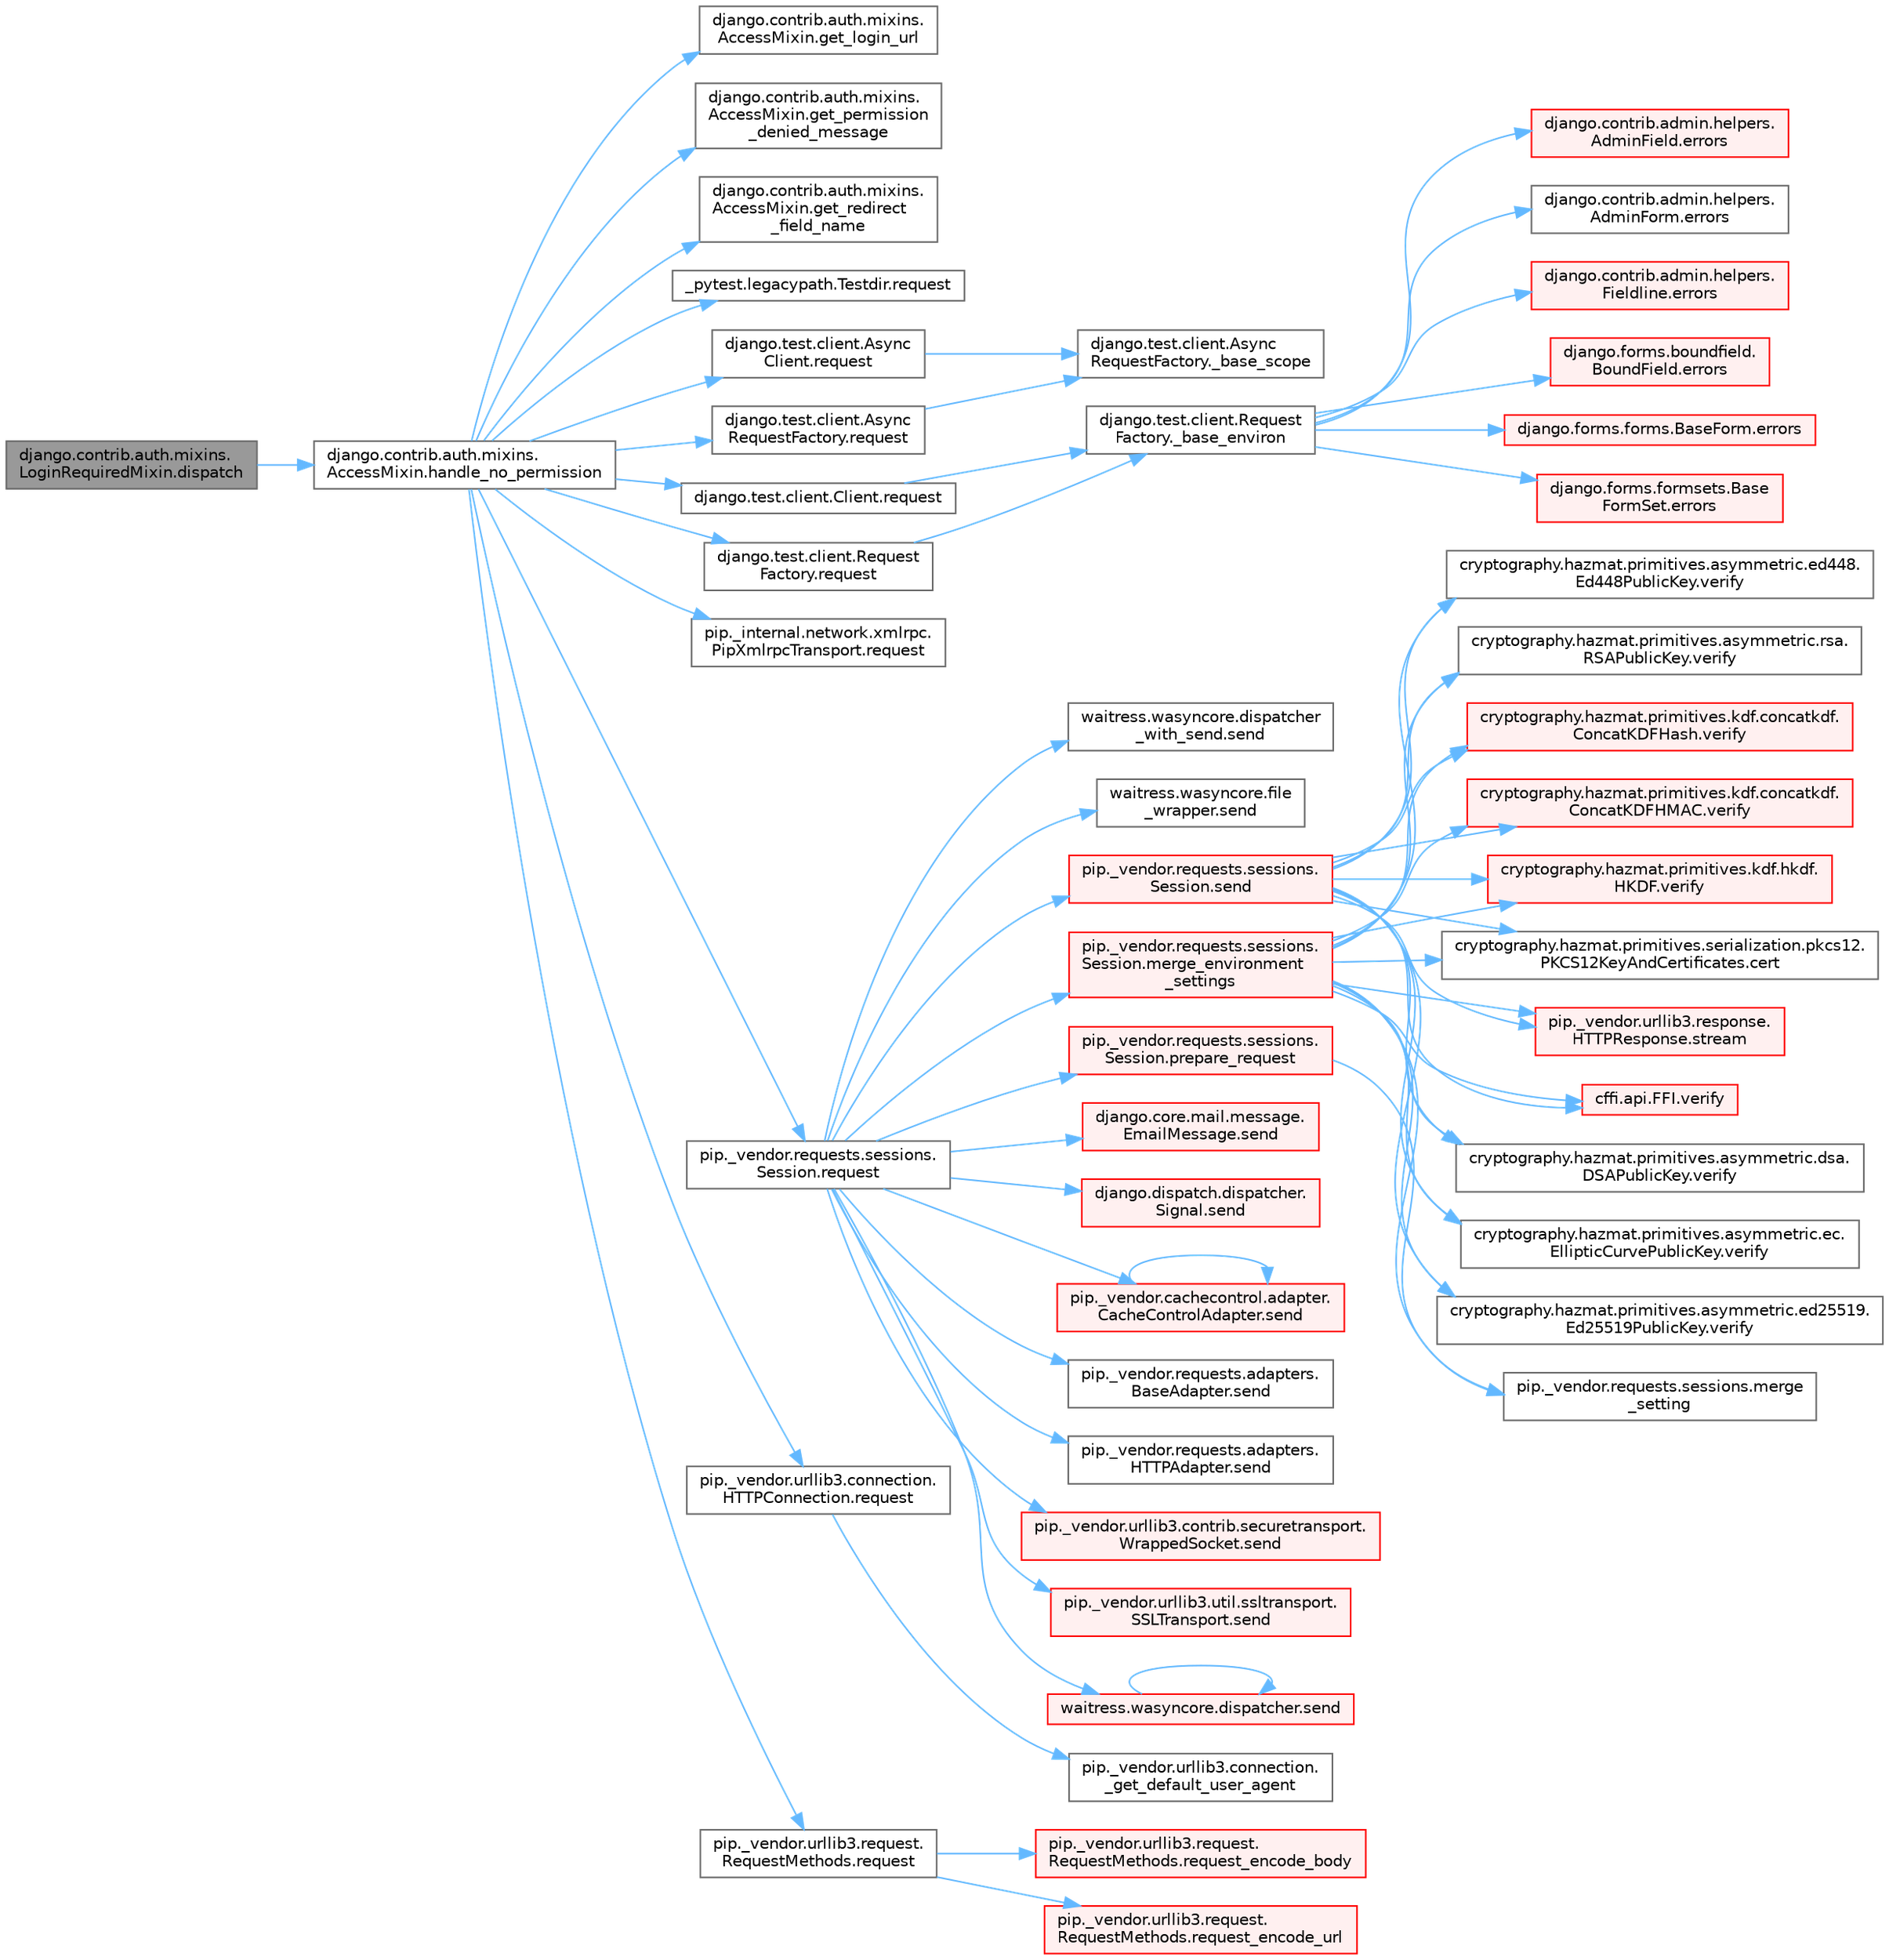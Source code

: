 digraph "django.contrib.auth.mixins.LoginRequiredMixin.dispatch"
{
 // LATEX_PDF_SIZE
  bgcolor="transparent";
  edge [fontname=Helvetica,fontsize=10,labelfontname=Helvetica,labelfontsize=10];
  node [fontname=Helvetica,fontsize=10,shape=box,height=0.2,width=0.4];
  rankdir="LR";
  Node1 [id="Node000001",label="django.contrib.auth.mixins.\lLoginRequiredMixin.dispatch",height=0.2,width=0.4,color="gray40", fillcolor="grey60", style="filled", fontcolor="black",tooltip=" "];
  Node1 -> Node2 [id="edge1_Node000001_Node000002",color="steelblue1",style="solid",tooltip=" "];
  Node2 [id="Node000002",label="django.contrib.auth.mixins.\lAccessMixin.handle_no_permission",height=0.2,width=0.4,color="grey40", fillcolor="white", style="filled",URL="$classdjango_1_1contrib_1_1auth_1_1mixins_1_1_access_mixin.html#a3055bb05f7686a8b459fdf6d6b2866b0",tooltip=" "];
  Node2 -> Node3 [id="edge2_Node000002_Node000003",color="steelblue1",style="solid",tooltip=" "];
  Node3 [id="Node000003",label="django.contrib.auth.mixins.\lAccessMixin.get_login_url",height=0.2,width=0.4,color="grey40", fillcolor="white", style="filled",URL="$classdjango_1_1contrib_1_1auth_1_1mixins_1_1_access_mixin.html#aacb577fff1235a37257f792dc556dfae",tooltip=" "];
  Node2 -> Node4 [id="edge3_Node000002_Node000004",color="steelblue1",style="solid",tooltip=" "];
  Node4 [id="Node000004",label="django.contrib.auth.mixins.\lAccessMixin.get_permission\l_denied_message",height=0.2,width=0.4,color="grey40", fillcolor="white", style="filled",URL="$classdjango_1_1contrib_1_1auth_1_1mixins_1_1_access_mixin.html#a5e86754a9daa01c1276bfcf703c6c439",tooltip=" "];
  Node2 -> Node5 [id="edge4_Node000002_Node000005",color="steelblue1",style="solid",tooltip=" "];
  Node5 [id="Node000005",label="django.contrib.auth.mixins.\lAccessMixin.get_redirect\l_field_name",height=0.2,width=0.4,color="grey40", fillcolor="white", style="filled",URL="$classdjango_1_1contrib_1_1auth_1_1mixins_1_1_access_mixin.html#aa01facf2d268bb3eb25a4fcd34ca29fc",tooltip=" "];
  Node2 -> Node6 [id="edge5_Node000002_Node000006",color="steelblue1",style="solid",tooltip=" "];
  Node6 [id="Node000006",label="_pytest.legacypath.Testdir.request",height=0.2,width=0.4,color="grey40", fillcolor="white", style="filled",URL="$class__pytest_1_1legacypath_1_1_testdir.html#a0e10c900efcd764da85254119e4d64c4",tooltip=" "];
  Node2 -> Node7 [id="edge6_Node000002_Node000007",color="steelblue1",style="solid",tooltip=" "];
  Node7 [id="Node000007",label="django.test.client.Async\lClient.request",height=0.2,width=0.4,color="grey40", fillcolor="white", style="filled",URL="$classdjango_1_1test_1_1client_1_1_async_client.html#a891cc2f6b81dcf3583bbbde8d21a713a",tooltip=" "];
  Node7 -> Node8 [id="edge7_Node000007_Node000008",color="steelblue1",style="solid",tooltip=" "];
  Node8 [id="Node000008",label="django.test.client.Async\lRequestFactory._base_scope",height=0.2,width=0.4,color="grey40", fillcolor="white", style="filled",URL="$classdjango_1_1test_1_1client_1_1_async_request_factory.html#a0e43cc21668d0a42c46524d5116d8654",tooltip=" "];
  Node2 -> Node9 [id="edge8_Node000002_Node000009",color="steelblue1",style="solid",tooltip=" "];
  Node9 [id="Node000009",label="django.test.client.Async\lRequestFactory.request",height=0.2,width=0.4,color="grey40", fillcolor="white", style="filled",URL="$classdjango_1_1test_1_1client_1_1_async_request_factory.html#aab026845547a4c2d9203b8710b90f6cd",tooltip=" "];
  Node9 -> Node8 [id="edge9_Node000009_Node000008",color="steelblue1",style="solid",tooltip=" "];
  Node2 -> Node10 [id="edge10_Node000002_Node000010",color="steelblue1",style="solid",tooltip=" "];
  Node10 [id="Node000010",label="django.test.client.Client.request",height=0.2,width=0.4,color="grey40", fillcolor="white", style="filled",URL="$classdjango_1_1test_1_1client_1_1_client.html#a2f51c5251142ab6503937051936e33fa",tooltip=" "];
  Node10 -> Node11 [id="edge11_Node000010_Node000011",color="steelblue1",style="solid",tooltip=" "];
  Node11 [id="Node000011",label="django.test.client.Request\lFactory._base_environ",height=0.2,width=0.4,color="grey40", fillcolor="white", style="filled",URL="$classdjango_1_1test_1_1client_1_1_request_factory.html#ab650654b992f4e9fc9e30bd0442973c1",tooltip=" "];
  Node11 -> Node12 [id="edge12_Node000011_Node000012",color="steelblue1",style="solid",tooltip=" "];
  Node12 [id="Node000012",label="django.contrib.admin.helpers.\lAdminField.errors",height=0.2,width=0.4,color="red", fillcolor="#FFF0F0", style="filled",URL="$classdjango_1_1contrib_1_1admin_1_1helpers_1_1_admin_field.html#a2ed7041739e06b7ebeb076401379c675",tooltip=" "];
  Node11 -> Node1824 [id="edge13_Node000011_Node001824",color="steelblue1",style="solid",tooltip=" "];
  Node1824 [id="Node001824",label="django.contrib.admin.helpers.\lAdminForm.errors",height=0.2,width=0.4,color="grey40", fillcolor="white", style="filled",URL="$classdjango_1_1contrib_1_1admin_1_1helpers_1_1_admin_form.html#a3ccc9540a232de721c24f95c26a2b34a",tooltip=" "];
  Node11 -> Node1825 [id="edge14_Node000011_Node001825",color="steelblue1",style="solid",tooltip=" "];
  Node1825 [id="Node001825",label="django.contrib.admin.helpers.\lFieldline.errors",height=0.2,width=0.4,color="red", fillcolor="#FFF0F0", style="filled",URL="$classdjango_1_1contrib_1_1admin_1_1helpers_1_1_fieldline.html#ac0094313ce4b91212414f914a381499d",tooltip=" "];
  Node11 -> Node1826 [id="edge15_Node000011_Node001826",color="steelblue1",style="solid",tooltip=" "];
  Node1826 [id="Node001826",label="django.forms.boundfield.\lBoundField.errors",height=0.2,width=0.4,color="red", fillcolor="#FFF0F0", style="filled",URL="$classdjango_1_1forms_1_1boundfield_1_1_bound_field.html#a47569da22ccdcdd1bb15a2506a0a5f6e",tooltip=" "];
  Node11 -> Node1827 [id="edge16_Node000011_Node001827",color="steelblue1",style="solid",tooltip=" "];
  Node1827 [id="Node001827",label="django.forms.forms.BaseForm.errors",height=0.2,width=0.4,color="red", fillcolor="#FFF0F0", style="filled",URL="$classdjango_1_1forms_1_1forms_1_1_base_form.html#aca47cb75eb6c321d1c429b33eca94d49",tooltip=" "];
  Node11 -> Node1912 [id="edge17_Node000011_Node001912",color="steelblue1",style="solid",tooltip=" "];
  Node1912 [id="Node001912",label="django.forms.formsets.Base\lFormSet.errors",height=0.2,width=0.4,color="red", fillcolor="#FFF0F0", style="filled",URL="$classdjango_1_1forms_1_1formsets_1_1_base_form_set.html#a9e249e2240c3ae2775249e3d3da42020",tooltip=" "];
  Node2 -> Node473 [id="edge18_Node000002_Node000473",color="steelblue1",style="solid",tooltip=" "];
  Node473 [id="Node000473",label="django.test.client.Request\lFactory.request",height=0.2,width=0.4,color="grey40", fillcolor="white", style="filled",URL="$classdjango_1_1test_1_1client_1_1_request_factory.html#adae411ab0df6839c5364b647e4dc63ad",tooltip=" "];
  Node473 -> Node11 [id="edge19_Node000473_Node000011",color="steelblue1",style="solid",tooltip=" "];
  Node2 -> Node474 [id="edge20_Node000002_Node000474",color="steelblue1",style="solid",tooltip=" "];
  Node474 [id="Node000474",label="pip._internal.network.xmlrpc.\lPipXmlrpcTransport.request",height=0.2,width=0.4,color="grey40", fillcolor="white", style="filled",URL="$classpip_1_1__internal_1_1network_1_1xmlrpc_1_1_pip_xmlrpc_transport.html#a91d1ed180fbf8bcc25f6747a72614c5f",tooltip=" "];
  Node2 -> Node475 [id="edge21_Node000002_Node000475",color="steelblue1",style="solid",tooltip=" "];
  Node475 [id="Node000475",label="pip._vendor.requests.sessions.\lSession.request",height=0.2,width=0.4,color="grey40", fillcolor="white", style="filled",URL="$classpip_1_1__vendor_1_1requests_1_1sessions_1_1_session.html#a3dddfa16e93faa1a1a553936d913482b",tooltip=" "];
  Node475 -> Node476 [id="edge22_Node000475_Node000476",color="steelblue1",style="solid",tooltip=" "];
  Node476 [id="Node000476",label="pip._vendor.requests.sessions.\lSession.merge_environment\l_settings",height=0.2,width=0.4,color="red", fillcolor="#FFF0F0", style="filled",URL="$classpip_1_1__vendor_1_1requests_1_1sessions_1_1_session.html#a1bbc07ae0fd8434a0ae651e3eb482be0",tooltip=" "];
  Node476 -> Node477 [id="edge23_Node000476_Node000477",color="steelblue1",style="solid",tooltip=" "];
  Node477 [id="Node000477",label="cryptography.hazmat.primitives.serialization.pkcs12.\lPKCS12KeyAndCertificates.cert",height=0.2,width=0.4,color="grey40", fillcolor="white", style="filled",URL="$classcryptography_1_1hazmat_1_1primitives_1_1serialization_1_1pkcs12_1_1_p_k_c_s12_key_and_certificates.html#a7a1d98fee8ed8175805ab085c9ecb5e0",tooltip=" "];
  Node476 -> Node478 [id="edge24_Node000476_Node000478",color="steelblue1",style="solid",tooltip=" "];
  Node478 [id="Node000478",label="pip._vendor.requests.sessions.merge\l_setting",height=0.2,width=0.4,color="grey40", fillcolor="white", style="filled",URL="$namespacepip_1_1__vendor_1_1requests_1_1sessions.html#a2ff5e46d93c274334e41f4544e9eda84",tooltip=" "];
  Node476 -> Node206 [id="edge25_Node000476_Node000206",color="steelblue1",style="solid",tooltip=" "];
  Node206 [id="Node000206",label="pip._vendor.urllib3.response.\lHTTPResponse.stream",height=0.2,width=0.4,color="red", fillcolor="#FFF0F0", style="filled",URL="$classpip_1_1__vendor_1_1urllib3_1_1response_1_1_h_t_t_p_response.html#a8d802b25f09dd341838a1d631ffc4f62",tooltip=" "];
  Node476 -> Node479 [id="edge26_Node000476_Node000479",color="steelblue1",style="solid",tooltip=" "];
  Node479 [id="Node000479",label="cffi.api.FFI.verify",height=0.2,width=0.4,color="red", fillcolor="#FFF0F0", style="filled",URL="$classcffi_1_1api_1_1_f_f_i.html#ac05cd4cf779cb85543c4cd5fa8a6d333",tooltip=" "];
  Node476 -> Node481 [id="edge27_Node000476_Node000481",color="steelblue1",style="solid",tooltip=" "];
  Node481 [id="Node000481",label="cryptography.hazmat.primitives.asymmetric.dsa.\lDSAPublicKey.verify",height=0.2,width=0.4,color="grey40", fillcolor="white", style="filled",URL="$classcryptography_1_1hazmat_1_1primitives_1_1asymmetric_1_1dsa_1_1_d_s_a_public_key.html#ad0552a7e074dda3d2486b6e918cfc9d8",tooltip=" "];
  Node476 -> Node482 [id="edge28_Node000476_Node000482",color="steelblue1",style="solid",tooltip=" "];
  Node482 [id="Node000482",label="cryptography.hazmat.primitives.asymmetric.ec.\lEllipticCurvePublicKey.verify",height=0.2,width=0.4,color="grey40", fillcolor="white", style="filled",URL="$classcryptography_1_1hazmat_1_1primitives_1_1asymmetric_1_1ec_1_1_elliptic_curve_public_key.html#a7f75c00034242b7ae917b567db16bf60",tooltip=" "];
  Node476 -> Node483 [id="edge29_Node000476_Node000483",color="steelblue1",style="solid",tooltip=" "];
  Node483 [id="Node000483",label="cryptography.hazmat.primitives.asymmetric.ed25519.\lEd25519PublicKey.verify",height=0.2,width=0.4,color="grey40", fillcolor="white", style="filled",URL="$classcryptography_1_1hazmat_1_1primitives_1_1asymmetric_1_1ed25519_1_1_ed25519_public_key.html#a23d01b9908cadb1f6765bd6792371c80",tooltip=" "];
  Node476 -> Node484 [id="edge30_Node000476_Node000484",color="steelblue1",style="solid",tooltip=" "];
  Node484 [id="Node000484",label="cryptography.hazmat.primitives.asymmetric.ed448.\lEd448PublicKey.verify",height=0.2,width=0.4,color="grey40", fillcolor="white", style="filled",URL="$classcryptography_1_1hazmat_1_1primitives_1_1asymmetric_1_1ed448_1_1_ed448_public_key.html#a34d2a2d64f969ef56c2cb67994bacf86",tooltip=" "];
  Node476 -> Node485 [id="edge31_Node000476_Node000485",color="steelblue1",style="solid",tooltip=" "];
  Node485 [id="Node000485",label="cryptography.hazmat.primitives.asymmetric.rsa.\lRSAPublicKey.verify",height=0.2,width=0.4,color="grey40", fillcolor="white", style="filled",URL="$classcryptography_1_1hazmat_1_1primitives_1_1asymmetric_1_1rsa_1_1_r_s_a_public_key.html#a8c3715fa7e1b4a8bfd89482e40f1fe53",tooltip=" "];
  Node476 -> Node486 [id="edge32_Node000476_Node000486",color="steelblue1",style="solid",tooltip=" "];
  Node486 [id="Node000486",label="cryptography.hazmat.primitives.kdf.concatkdf.\lConcatKDFHash.verify",height=0.2,width=0.4,color="red", fillcolor="#FFF0F0", style="filled",URL="$classcryptography_1_1hazmat_1_1primitives_1_1kdf_1_1concatkdf_1_1_concat_k_d_f_hash.html#a872e664133e0cc33672c6fa5929f0bf8",tooltip=" "];
  Node476 -> Node511 [id="edge33_Node000476_Node000511",color="steelblue1",style="solid",tooltip=" "];
  Node511 [id="Node000511",label="cryptography.hazmat.primitives.kdf.concatkdf.\lConcatKDFHMAC.verify",height=0.2,width=0.4,color="red", fillcolor="#FFF0F0", style="filled",URL="$classcryptography_1_1hazmat_1_1primitives_1_1kdf_1_1concatkdf_1_1_concat_k_d_f_h_m_a_c.html#aa6a81903e1b96874301933bc996c78bd",tooltip=" "];
  Node476 -> Node512 [id="edge34_Node000476_Node000512",color="steelblue1",style="solid",tooltip=" "];
  Node512 [id="Node000512",label="cryptography.hazmat.primitives.kdf.hkdf.\lHKDF.verify",height=0.2,width=0.4,color="red", fillcolor="#FFF0F0", style="filled",URL="$classcryptography_1_1hazmat_1_1primitives_1_1kdf_1_1hkdf_1_1_h_k_d_f.html#a7ac8bf663d79e3c30b68d44331902304",tooltip=" "];
  Node475 -> Node4453 [id="edge35_Node000475_Node004453",color="steelblue1",style="solid",tooltip=" "];
  Node4453 [id="Node004453",label="pip._vendor.requests.sessions.\lSession.prepare_request",height=0.2,width=0.4,color="red", fillcolor="#FFF0F0", style="filled",URL="$classpip_1_1__vendor_1_1requests_1_1sessions_1_1_session.html#a486c476ce9c610313da438d9fbd53f7b",tooltip=" "];
  Node4453 -> Node478 [id="edge36_Node004453_Node000478",color="steelblue1",style="solid",tooltip=" "];
  Node475 -> Node4329 [id="edge37_Node000475_Node004329",color="steelblue1",style="solid",tooltip=" "];
  Node4329 [id="Node004329",label="django.core.mail.message.\lEmailMessage.send",height=0.2,width=0.4,color="red", fillcolor="#FFF0F0", style="filled",URL="$classdjango_1_1core_1_1mail_1_1message_1_1_email_message.html#a18fd6d168e6aa27742a4057b4ab9b439",tooltip=" "];
  Node475 -> Node4333 [id="edge38_Node000475_Node004333",color="steelblue1",style="solid",tooltip=" "];
  Node4333 [id="Node004333",label="django.dispatch.dispatcher.\lSignal.send",height=0.2,width=0.4,color="red", fillcolor="#FFF0F0", style="filled",URL="$classdjango_1_1dispatch_1_1dispatcher_1_1_signal.html#a065269c5c5f8d45e7b902dda3245bdbb",tooltip=" "];
  Node475 -> Node4336 [id="edge39_Node000475_Node004336",color="steelblue1",style="solid",tooltip=" "];
  Node4336 [id="Node004336",label="pip._vendor.cachecontrol.adapter.\lCacheControlAdapter.send",height=0.2,width=0.4,color="red", fillcolor="#FFF0F0", style="filled",URL="$classpip_1_1__vendor_1_1cachecontrol_1_1adapter_1_1_cache_control_adapter.html#a7f846578832fd1a27f921f7466b4d2fa",tooltip=" "];
  Node4336 -> Node4336 [id="edge40_Node004336_Node004336",color="steelblue1",style="solid",tooltip=" "];
  Node475 -> Node4339 [id="edge41_Node000475_Node004339",color="steelblue1",style="solid",tooltip=" "];
  Node4339 [id="Node004339",label="pip._vendor.requests.adapters.\lBaseAdapter.send",height=0.2,width=0.4,color="grey40", fillcolor="white", style="filled",URL="$classpip_1_1__vendor_1_1requests_1_1adapters_1_1_base_adapter.html#a71b96d00d14b1eb64886afb3d5a6e2b0",tooltip=" "];
  Node475 -> Node4340 [id="edge42_Node000475_Node004340",color="steelblue1",style="solid",tooltip=" "];
  Node4340 [id="Node004340",label="pip._vendor.requests.adapters.\lHTTPAdapter.send",height=0.2,width=0.4,color="grey40", fillcolor="white", style="filled",URL="$classpip_1_1__vendor_1_1requests_1_1adapters_1_1_h_t_t_p_adapter.html#aa75dd0f80148babfc8b50bbc9a504e8d",tooltip=" "];
  Node475 -> Node4341 [id="edge43_Node000475_Node004341",color="steelblue1",style="solid",tooltip=" "];
  Node4341 [id="Node004341",label="pip._vendor.requests.sessions.\lSession.send",height=0.2,width=0.4,color="red", fillcolor="#FFF0F0", style="filled",URL="$classpip_1_1__vendor_1_1requests_1_1sessions_1_1_session.html#ac53877008b8d3c6901be36033885124c",tooltip=" "];
  Node4341 -> Node477 [id="edge44_Node004341_Node000477",color="steelblue1",style="solid",tooltip=" "];
  Node4341 -> Node206 [id="edge45_Node004341_Node000206",color="steelblue1",style="solid",tooltip=" "];
  Node4341 -> Node479 [id="edge46_Node004341_Node000479",color="steelblue1",style="solid",tooltip=" "];
  Node4341 -> Node481 [id="edge47_Node004341_Node000481",color="steelblue1",style="solid",tooltip=" "];
  Node4341 -> Node482 [id="edge48_Node004341_Node000482",color="steelblue1",style="solid",tooltip=" "];
  Node4341 -> Node483 [id="edge49_Node004341_Node000483",color="steelblue1",style="solid",tooltip=" "];
  Node4341 -> Node484 [id="edge50_Node004341_Node000484",color="steelblue1",style="solid",tooltip=" "];
  Node4341 -> Node485 [id="edge51_Node004341_Node000485",color="steelblue1",style="solid",tooltip=" "];
  Node4341 -> Node486 [id="edge52_Node004341_Node000486",color="steelblue1",style="solid",tooltip=" "];
  Node4341 -> Node511 [id="edge53_Node004341_Node000511",color="steelblue1",style="solid",tooltip=" "];
  Node4341 -> Node512 [id="edge54_Node004341_Node000512",color="steelblue1",style="solid",tooltip=" "];
  Node475 -> Node4346 [id="edge55_Node000475_Node004346",color="steelblue1",style="solid",tooltip=" "];
  Node4346 [id="Node004346",label="pip._vendor.urllib3.contrib.securetransport.\lWrappedSocket.send",height=0.2,width=0.4,color="red", fillcolor="#FFF0F0", style="filled",URL="$classpip_1_1__vendor_1_1urllib3_1_1contrib_1_1securetransport_1_1_wrapped_socket.html#afefa6637ff2836086372e94b4872b076",tooltip=" "];
  Node475 -> Node4348 [id="edge56_Node000475_Node004348",color="steelblue1",style="solid",tooltip=" "];
  Node4348 [id="Node004348",label="pip._vendor.urllib3.util.ssltransport.\lSSLTransport.send",height=0.2,width=0.4,color="red", fillcolor="#FFF0F0", style="filled",URL="$classpip_1_1__vendor_1_1urllib3_1_1util_1_1ssltransport_1_1_s_s_l_transport.html#ae07b4d8069dbc1dab07b52db5acdb71a",tooltip=" "];
  Node475 -> Node4349 [id="edge57_Node000475_Node004349",color="steelblue1",style="solid",tooltip=" "];
  Node4349 [id="Node004349",label="waitress.wasyncore.dispatcher.send",height=0.2,width=0.4,color="red", fillcolor="#FFF0F0", style="filled",URL="$classwaitress_1_1wasyncore_1_1dispatcher.html#aa36a1d97600508f07138eab0658775c9",tooltip=" "];
  Node4349 -> Node4349 [id="edge58_Node004349_Node004349",color="steelblue1",style="solid",tooltip=" "];
  Node475 -> Node4350 [id="edge59_Node000475_Node004350",color="steelblue1",style="solid",tooltip=" "];
  Node4350 [id="Node004350",label="waitress.wasyncore.dispatcher\l_with_send.send",height=0.2,width=0.4,color="grey40", fillcolor="white", style="filled",URL="$classwaitress_1_1wasyncore_1_1dispatcher__with__send.html#a47052361f8df52adae77154c5ac2e95d",tooltip=" "];
  Node475 -> Node4351 [id="edge60_Node000475_Node004351",color="steelblue1",style="solid",tooltip=" "];
  Node4351 [id="Node004351",label="waitress.wasyncore.file\l_wrapper.send",height=0.2,width=0.4,color="grey40", fillcolor="white", style="filled",URL="$classwaitress_1_1wasyncore_1_1file__wrapper.html#a3db1f84334179b63edb654a8da19820c",tooltip=" "];
  Node2 -> Node991 [id="edge61_Node000002_Node000991",color="steelblue1",style="solid",tooltip=" "];
  Node991 [id="Node000991",label="pip._vendor.urllib3.connection.\lHTTPConnection.request",height=0.2,width=0.4,color="grey40", fillcolor="white", style="filled",URL="$classpip_1_1__vendor_1_1urllib3_1_1connection_1_1_h_t_t_p_connection.html#a67e552c4d242e4169bdf7319269a417f",tooltip=" "];
  Node991 -> Node992 [id="edge62_Node000991_Node000992",color="steelblue1",style="solid",tooltip=" "];
  Node992 [id="Node000992",label="pip._vendor.urllib3.connection.\l_get_default_user_agent",height=0.2,width=0.4,color="grey40", fillcolor="white", style="filled",URL="$namespacepip_1_1__vendor_1_1urllib3_1_1connection.html#a470b189321329d9264e7756710ba9ae2",tooltip=" "];
  Node2 -> Node993 [id="edge63_Node000002_Node000993",color="steelblue1",style="solid",tooltip=" "];
  Node993 [id="Node000993",label="pip._vendor.urllib3.request.\lRequestMethods.request",height=0.2,width=0.4,color="grey40", fillcolor="white", style="filled",URL="$classpip_1_1__vendor_1_1urllib3_1_1request_1_1_request_methods.html#a73541f2f0edc7df7413b043e33c69e7f",tooltip=" "];
  Node993 -> Node994 [id="edge64_Node000993_Node000994",color="steelblue1",style="solid",tooltip=" "];
  Node994 [id="Node000994",label="pip._vendor.urllib3.request.\lRequestMethods.request_encode_body",height=0.2,width=0.4,color="red", fillcolor="#FFF0F0", style="filled",URL="$classpip_1_1__vendor_1_1urllib3_1_1request_1_1_request_methods.html#a2c8e6a574936ea1059cda06ae71793fc",tooltip=" "];
  Node993 -> Node1033 [id="edge65_Node000993_Node001033",color="steelblue1",style="solid",tooltip=" "];
  Node1033 [id="Node001033",label="pip._vendor.urllib3.request.\lRequestMethods.request_encode_url",height=0.2,width=0.4,color="red", fillcolor="#FFF0F0", style="filled",URL="$classpip_1_1__vendor_1_1urllib3_1_1request_1_1_request_methods.html#a364d38202ff4ab728e7bad368e74a431",tooltip=" "];
}
